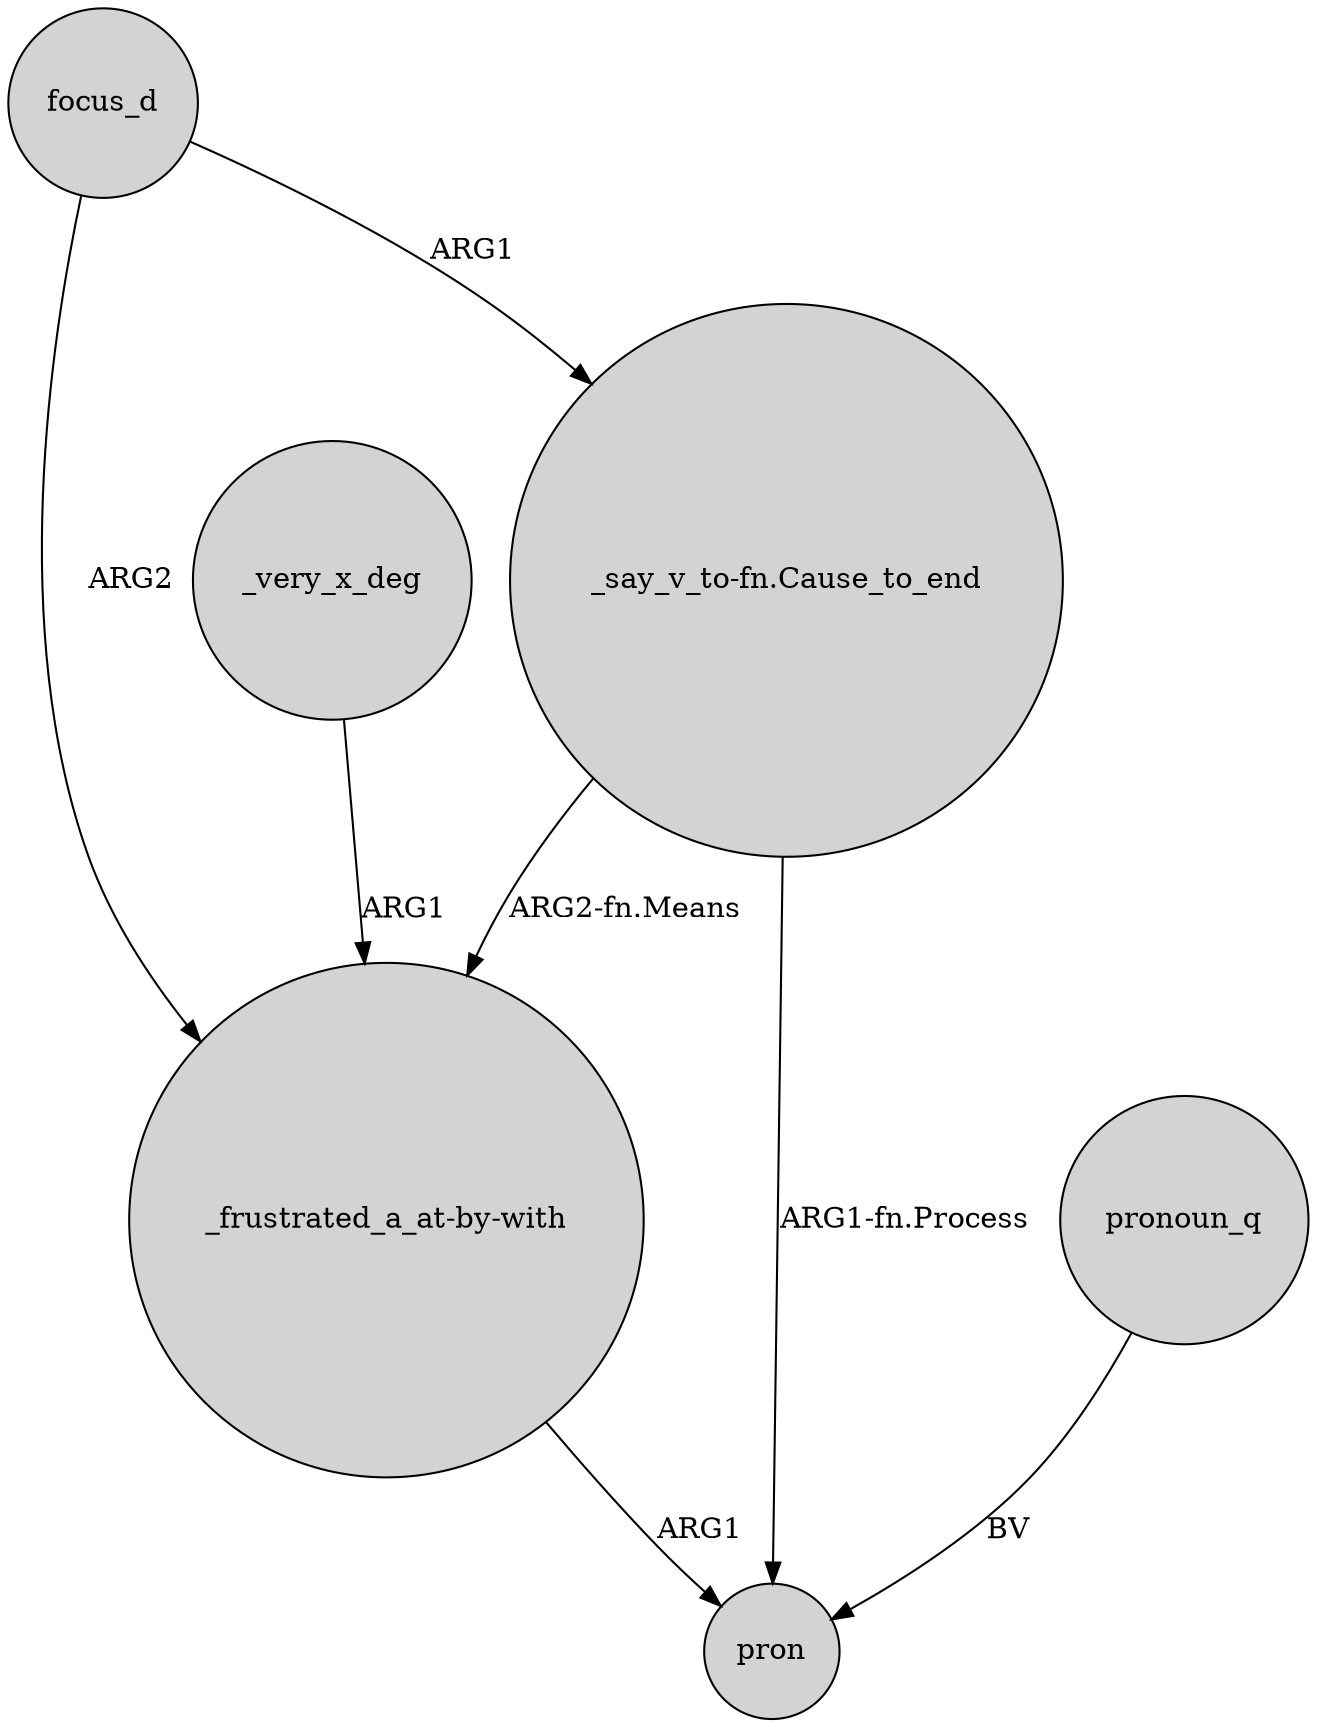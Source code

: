 digraph {
	node [shape=circle style=filled]
	"_frustrated_a_at-by-with" -> pron [label=ARG1]
	_very_x_deg -> "_frustrated_a_at-by-with" [label=ARG1]
	"_say_v_to-fn.Cause_to_end" -> pron [label="ARG1-fn.Process"]
	focus_d -> "_say_v_to-fn.Cause_to_end" [label=ARG1]
	focus_d -> "_frustrated_a_at-by-with" [label=ARG2]
	"_say_v_to-fn.Cause_to_end" -> "_frustrated_a_at-by-with" [label="ARG2-fn.Means"]
	pronoun_q -> pron [label=BV]
}
